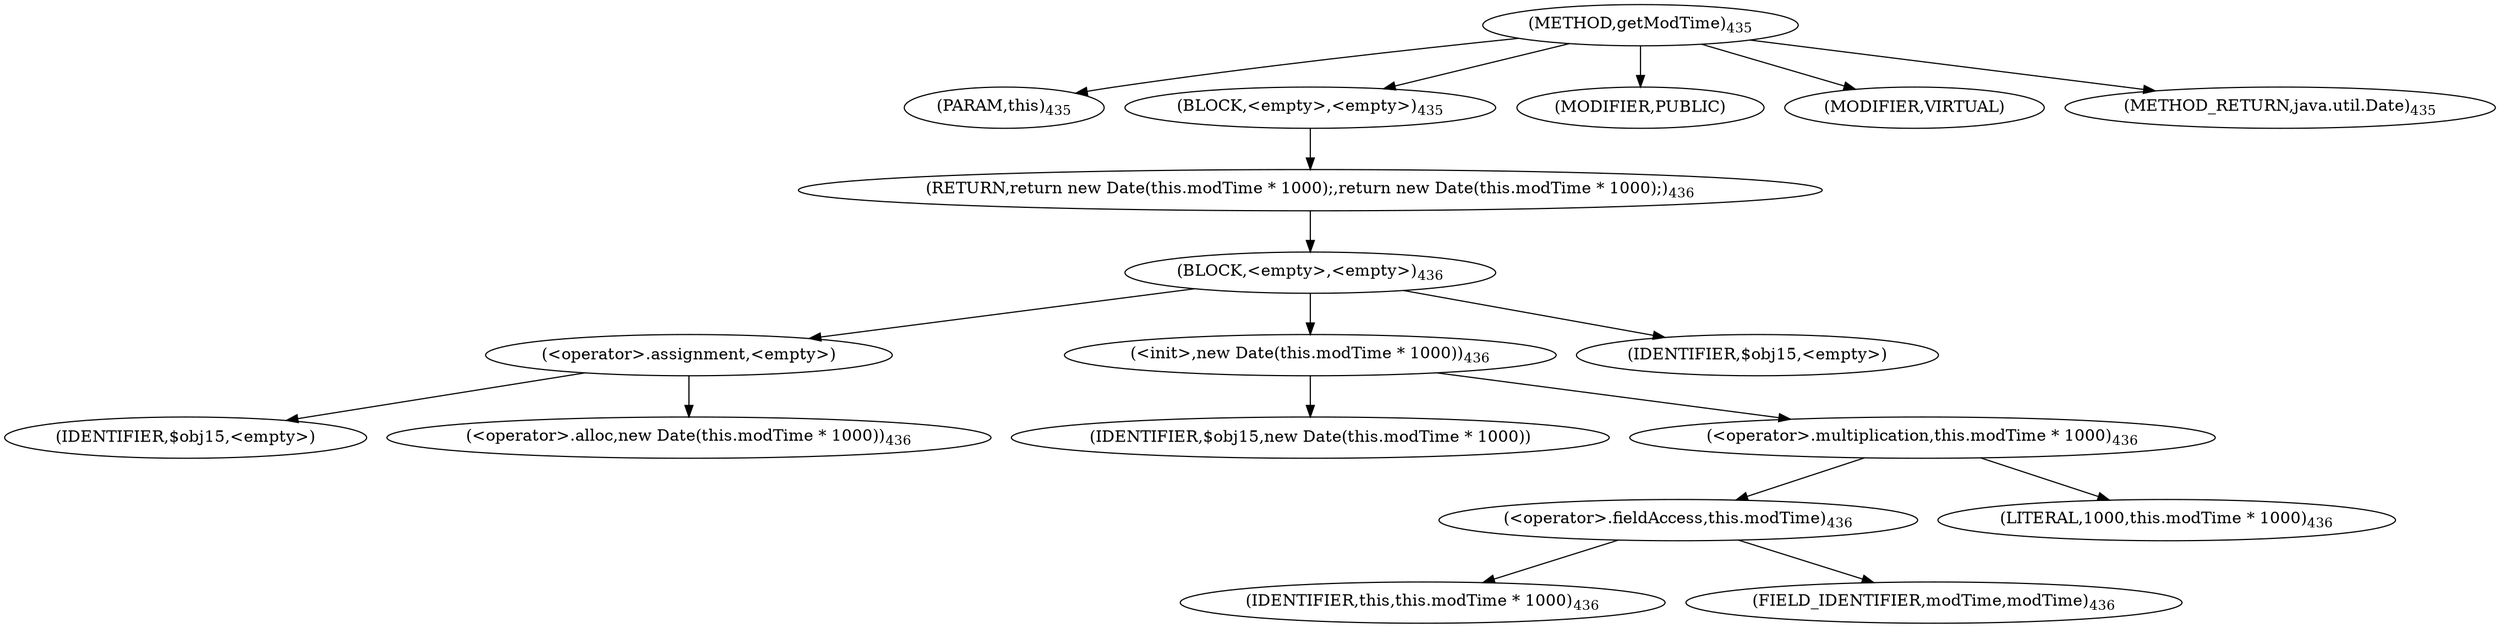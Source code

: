 digraph "getModTime" {  
"819" [label = <(METHOD,getModTime)<SUB>435</SUB>> ]
"90" [label = <(PARAM,this)<SUB>435</SUB>> ]
"820" [label = <(BLOCK,&lt;empty&gt;,&lt;empty&gt;)<SUB>435</SUB>> ]
"821" [label = <(RETURN,return new Date(this.modTime * 1000);,return new Date(this.modTime * 1000);)<SUB>436</SUB>> ]
"822" [label = <(BLOCK,&lt;empty&gt;,&lt;empty&gt;)<SUB>436</SUB>> ]
"823" [label = <(&lt;operator&gt;.assignment,&lt;empty&gt;)> ]
"824" [label = <(IDENTIFIER,$obj15,&lt;empty&gt;)> ]
"825" [label = <(&lt;operator&gt;.alloc,new Date(this.modTime * 1000))<SUB>436</SUB>> ]
"826" [label = <(&lt;init&gt;,new Date(this.modTime * 1000))<SUB>436</SUB>> ]
"827" [label = <(IDENTIFIER,$obj15,new Date(this.modTime * 1000))> ]
"828" [label = <(&lt;operator&gt;.multiplication,this.modTime * 1000)<SUB>436</SUB>> ]
"829" [label = <(&lt;operator&gt;.fieldAccess,this.modTime)<SUB>436</SUB>> ]
"89" [label = <(IDENTIFIER,this,this.modTime * 1000)<SUB>436</SUB>> ]
"830" [label = <(FIELD_IDENTIFIER,modTime,modTime)<SUB>436</SUB>> ]
"831" [label = <(LITERAL,1000,this.modTime * 1000)<SUB>436</SUB>> ]
"832" [label = <(IDENTIFIER,$obj15,&lt;empty&gt;)> ]
"833" [label = <(MODIFIER,PUBLIC)> ]
"834" [label = <(MODIFIER,VIRTUAL)> ]
"835" [label = <(METHOD_RETURN,java.util.Date)<SUB>435</SUB>> ]
  "819" -> "90" 
  "819" -> "820" 
  "819" -> "833" 
  "819" -> "834" 
  "819" -> "835" 
  "820" -> "821" 
  "821" -> "822" 
  "822" -> "823" 
  "822" -> "826" 
  "822" -> "832" 
  "823" -> "824" 
  "823" -> "825" 
  "826" -> "827" 
  "826" -> "828" 
  "828" -> "829" 
  "828" -> "831" 
  "829" -> "89" 
  "829" -> "830" 
}
